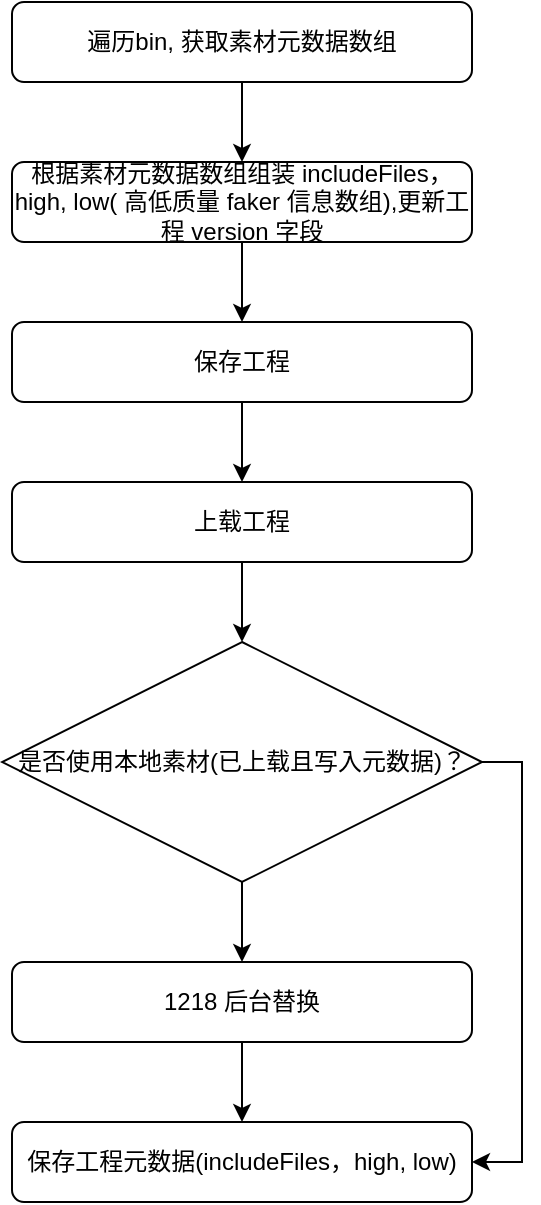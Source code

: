 <mxfile version="20.3.2" type="github" pages="2"><diagram id="C5RBs43oDa-KdzZeNtuy" name="Page-1"><mxGraphModel dx="1442" dy="612" grid="0" gridSize="10" guides="1" tooltips="1" connect="1" arrows="1" fold="1" page="1" pageScale="1" pageWidth="827" pageHeight="1169" math="0" shadow="0"><root><mxCell id="WIyWlLk6GJQsqaUBKTNV-0"/><mxCell id="WIyWlLk6GJQsqaUBKTNV-1" parent="WIyWlLk6GJQsqaUBKTNV-0"/><mxCell id="ZKT6YCRbp8OFNfAcnSNF-3" style="edgeStyle=orthogonalEdgeStyle;rounded=0;orthogonalLoop=1;jettySize=auto;html=1;entryX=0.5;entryY=0;entryDx=0;entryDy=0;" parent="WIyWlLk6GJQsqaUBKTNV-1" source="WIyWlLk6GJQsqaUBKTNV-3" target="ZKT6YCRbp8OFNfAcnSNF-0" edge="1"><mxGeometry relative="1" as="geometry"/></mxCell><mxCell id="WIyWlLk6GJQsqaUBKTNV-3" value="遍历bin, 获取素材元数据数组" style="rounded=1;whiteSpace=wrap;html=1;fontSize=12;glass=0;strokeWidth=1;shadow=0;" parent="WIyWlLk6GJQsqaUBKTNV-1" vertex="1"><mxGeometry x="320" y="240" width="230" height="40" as="geometry"/></mxCell><mxCell id="ZKT6YCRbp8OFNfAcnSNF-2" style="edgeStyle=orthogonalEdgeStyle;rounded=0;orthogonalLoop=1;jettySize=auto;html=1;" parent="WIyWlLk6GJQsqaUBKTNV-1" source="ZKT6YCRbp8OFNfAcnSNF-0" target="ZKT6YCRbp8OFNfAcnSNF-1" edge="1"><mxGeometry relative="1" as="geometry"/></mxCell><mxCell id="ZKT6YCRbp8OFNfAcnSNF-0" value="根据素材元数据数组组装 includeFiles，high, low( 高低质量 faker 信息数组),更新工程 version 字段" style="rounded=1;whiteSpace=wrap;html=1;fontSize=12;glass=0;strokeWidth=1;shadow=0;" parent="WIyWlLk6GJQsqaUBKTNV-1" vertex="1"><mxGeometry x="320" y="320" width="230" height="40" as="geometry"/></mxCell><mxCell id="ZKT6YCRbp8OFNfAcnSNF-5" style="edgeStyle=orthogonalEdgeStyle;rounded=0;orthogonalLoop=1;jettySize=auto;html=1;" parent="WIyWlLk6GJQsqaUBKTNV-1" source="ZKT6YCRbp8OFNfAcnSNF-1" target="ZKT6YCRbp8OFNfAcnSNF-4" edge="1"><mxGeometry relative="1" as="geometry"/></mxCell><mxCell id="ZKT6YCRbp8OFNfAcnSNF-1" value="保存工程" style="rounded=1;whiteSpace=wrap;html=1;fontSize=12;glass=0;strokeWidth=1;shadow=0;" parent="WIyWlLk6GJQsqaUBKTNV-1" vertex="1"><mxGeometry x="320" y="400" width="230" height="40" as="geometry"/></mxCell><mxCell id="ZKT6YCRbp8OFNfAcnSNF-7" style="edgeStyle=orthogonalEdgeStyle;rounded=0;orthogonalLoop=1;jettySize=auto;html=1;" parent="WIyWlLk6GJQsqaUBKTNV-1" source="ZKT6YCRbp8OFNfAcnSNF-4" target="ZKT6YCRbp8OFNfAcnSNF-6" edge="1"><mxGeometry relative="1" as="geometry"/></mxCell><mxCell id="ZKT6YCRbp8OFNfAcnSNF-4" value="上载工程" style="rounded=1;whiteSpace=wrap;html=1;fontSize=12;glass=0;strokeWidth=1;shadow=0;" parent="WIyWlLk6GJQsqaUBKTNV-1" vertex="1"><mxGeometry x="320" y="480" width="230" height="40" as="geometry"/></mxCell><mxCell id="ZKT6YCRbp8OFNfAcnSNF-11" style="edgeStyle=orthogonalEdgeStyle;rounded=0;orthogonalLoop=1;jettySize=auto;html=1;" parent="WIyWlLk6GJQsqaUBKTNV-1" source="ZKT6YCRbp8OFNfAcnSNF-6" target="ZKT6YCRbp8OFNfAcnSNF-8" edge="1"><mxGeometry relative="1" as="geometry"/></mxCell><mxCell id="WIFWOJ81ROzWBnjfG92m-2" style="edgeStyle=orthogonalEdgeStyle;rounded=0;orthogonalLoop=1;jettySize=auto;html=1;entryX=1;entryY=0.5;entryDx=0;entryDy=0;" edge="1" parent="WIyWlLk6GJQsqaUBKTNV-1" source="ZKT6YCRbp8OFNfAcnSNF-6" target="WIFWOJ81ROzWBnjfG92m-0"><mxGeometry relative="1" as="geometry"><Array as="points"><mxPoint x="575" y="620"/><mxPoint x="575" y="820"/></Array></mxGeometry></mxCell><mxCell id="ZKT6YCRbp8OFNfAcnSNF-6" value="是否使用本地素材(已上载且写入元数据)？" style="rhombus;whiteSpace=wrap;html=1;" parent="WIyWlLk6GJQsqaUBKTNV-1" vertex="1"><mxGeometry x="315" y="560" width="240" height="120" as="geometry"/></mxCell><mxCell id="WIFWOJ81ROzWBnjfG92m-1" style="edgeStyle=orthogonalEdgeStyle;rounded=0;orthogonalLoop=1;jettySize=auto;html=1;" edge="1" parent="WIyWlLk6GJQsqaUBKTNV-1" source="ZKT6YCRbp8OFNfAcnSNF-8" target="WIFWOJ81ROzWBnjfG92m-0"><mxGeometry relative="1" as="geometry"/></mxCell><mxCell id="ZKT6YCRbp8OFNfAcnSNF-8" value="1218 后台替换" style="rounded=1;whiteSpace=wrap;html=1;fontSize=12;glass=0;strokeWidth=1;shadow=0;" parent="WIyWlLk6GJQsqaUBKTNV-1" vertex="1"><mxGeometry x="320" y="720" width="230" height="40" as="geometry"/></mxCell><mxCell id="WIFWOJ81ROzWBnjfG92m-0" value="保存工程元数据(includeFiles，high, low)" style="rounded=1;whiteSpace=wrap;html=1;fontSize=12;glass=0;strokeWidth=1;shadow=0;" vertex="1" parent="WIyWlLk6GJQsqaUBKTNV-1"><mxGeometry x="320" y="800" width="230" height="40" as="geometry"/></mxCell></root></mxGraphModel></diagram><diagram id="9YTtIRSdV7n4-6MXiASC" name="第 2 页"><mxGraphModel grid="1" page="1" gridSize="10" guides="1" tooltips="1" connect="1" arrows="1" fold="1" pageScale="1" pageWidth="827" pageHeight="1169" math="0" shadow="0"><root><mxCell id="0"/><mxCell id="1" parent="0"/></root></mxGraphModel></diagram></mxfile>